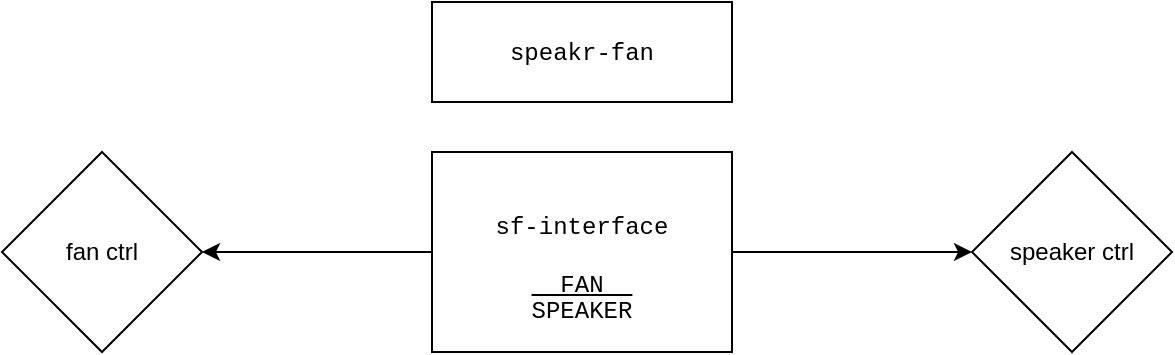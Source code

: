 <mxfile>
    <diagram id="rUizXtxRuHWAFzXNRpln" name="Page-1">
        <mxGraphModel dx="644" dy="659" grid="1" gridSize="10" guides="1" tooltips="1" connect="1" arrows="1" fold="1" page="1" pageScale="1" pageWidth="850" pageHeight="1100" math="0" shadow="0">
            <root>
                <mxCell id="0"/>
                <mxCell id="1" parent="0"/>
                <mxCell id="2" value="&lt;h4&gt;&lt;span style=&quot;font-weight: normal;&quot;&gt;&lt;font face=&quot;Courier New&quot;&gt;speakr-fan&lt;/font&gt;&lt;/span&gt;&lt;/h4&gt;" style="whiteSpace=wrap;html=1;" vertex="1" parent="1">
                    <mxGeometry x="350" y="100" width="150" height="50" as="geometry"/>
                </mxCell>
                <mxCell id="5" value="" style="edgeStyle=none;html=1;fontFamily=Courier New;" edge="1" parent="1" source="3" target="4">
                    <mxGeometry relative="1" as="geometry"/>
                </mxCell>
                <mxCell id="7" value="" style="edgeStyle=none;html=1;fontFamily=Courier New;" edge="1" parent="1" source="3" target="6">
                    <mxGeometry relative="1" as="geometry"/>
                </mxCell>
                <mxCell id="3" value="&lt;h4 style=&quot;line-height: 100%;&quot;&gt;&lt;font face=&quot;Courier New&quot;&gt;&lt;span style=&quot;font-weight: 400;&quot;&gt;sf-interface&lt;/span&gt;&lt;/font&gt;&lt;/h4&gt;&lt;div style=&quot;line-height: 100%;&quot;&gt;&lt;font face=&quot;Courier New&quot;&gt;&lt;u&gt;&amp;nbsp; FAN&amp;nbsp;&amp;nbsp;&lt;/u&gt;&lt;/font&gt;&lt;/div&gt;&lt;div style=&quot;line-height: 100%;&quot;&gt;&lt;font face=&quot;Courier New&quot;&gt;SPEAKER&lt;/font&gt;&lt;/div&gt;" style="whiteSpace=wrap;html=1;" vertex="1" parent="1">
                    <mxGeometry x="350" y="175" width="150" height="100" as="geometry"/>
                </mxCell>
                <mxCell id="4" value="fan ctrl" style="rhombus;whiteSpace=wrap;html=1;" vertex="1" parent="1">
                    <mxGeometry x="135" y="175" width="100" height="100" as="geometry"/>
                </mxCell>
                <mxCell id="6" value="speaker ctrl" style="rhombus;whiteSpace=wrap;html=1;" vertex="1" parent="1">
                    <mxGeometry x="620" y="175" width="100" height="100" as="geometry"/>
                </mxCell>
            </root>
        </mxGraphModel>
    </diagram>
</mxfile>